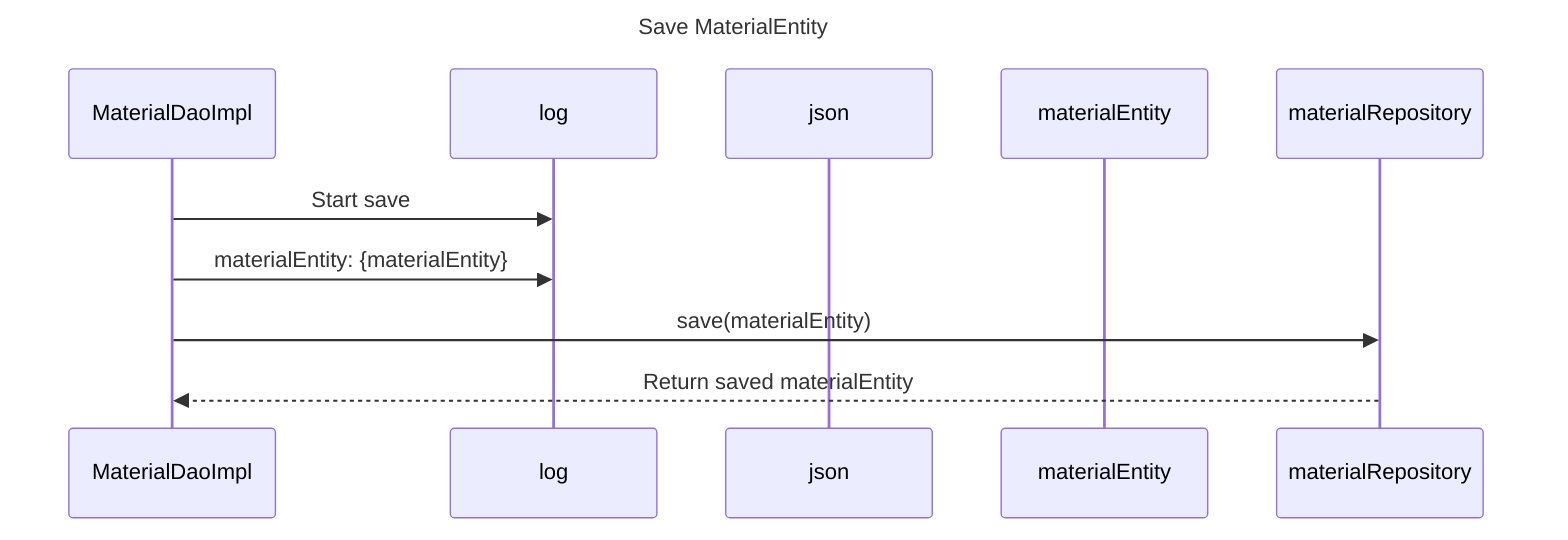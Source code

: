 ---
title: Save MaterialEntity
---

sequenceDiagram
    participant MaterialDaoImpl
    participant log
    participant json
    participant materialEntity
    participant materialRepository
    
    MaterialDaoImpl->>log: Start save
    MaterialDaoImpl->>log: materialEntity: {materialEntity}
    MaterialDaoImpl->>materialRepository: save(materialEntity)
    materialRepository-->>MaterialDaoImpl: Return saved materialEntity